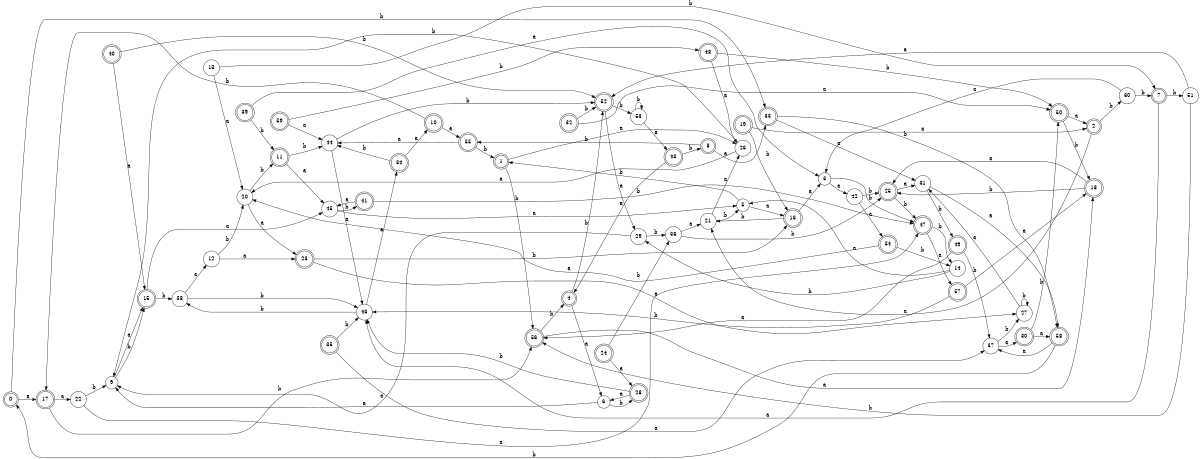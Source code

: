 digraph n49_5 {
__start0 [label="" shape="none"];

rankdir=LR;
size="8,5";

s0 [style="rounded,filled", color="black", fillcolor="white" shape="doublecircle", label="0"];
s1 [style="rounded,filled", color="black", fillcolor="white" shape="doublecircle", label="1"];
s2 [style="rounded,filled", color="black", fillcolor="white" shape="doublecircle", label="2"];
s3 [style="filled", color="black", fillcolor="white" shape="circle", label="3"];
s4 [style="rounded,filled", color="black", fillcolor="white" shape="doublecircle", label="4"];
s5 [style="filled", color="black", fillcolor="white" shape="circle", label="5"];
s6 [style="filled", color="black", fillcolor="white" shape="circle", label="6"];
s7 [style="rounded,filled", color="black", fillcolor="white" shape="doublecircle", label="7"];
s8 [style="rounded,filled", color="black", fillcolor="white" shape="doublecircle", label="8"];
s9 [style="filled", color="black", fillcolor="white" shape="circle", label="9"];
s10 [style="rounded,filled", color="black", fillcolor="white" shape="doublecircle", label="10"];
s11 [style="rounded,filled", color="black", fillcolor="white" shape="doublecircle", label="11"];
s12 [style="filled", color="black", fillcolor="white" shape="circle", label="12"];
s13 [style="filled", color="black", fillcolor="white" shape="circle", label="13"];
s14 [style="filled", color="black", fillcolor="white" shape="circle", label="14"];
s15 [style="rounded,filled", color="black", fillcolor="white" shape="doublecircle", label="15"];
s16 [style="rounded,filled", color="black", fillcolor="white" shape="doublecircle", label="16"];
s17 [style="rounded,filled", color="black", fillcolor="white" shape="doublecircle", label="17"];
s18 [style="rounded,filled", color="black", fillcolor="white" shape="doublecircle", label="18"];
s19 [style="rounded,filled", color="black", fillcolor="white" shape="doublecircle", label="19"];
s20 [style="filled", color="black", fillcolor="white" shape="circle", label="20"];
s21 [style="filled", color="black", fillcolor="white" shape="circle", label="21"];
s22 [style="filled", color="black", fillcolor="white" shape="circle", label="22"];
s23 [style="rounded,filled", color="black", fillcolor="white" shape="doublecircle", label="23"];
s24 [style="rounded,filled", color="black", fillcolor="white" shape="doublecircle", label="24"];
s25 [style="rounded,filled", color="black", fillcolor="white" shape="doublecircle", label="25"];
s26 [style="filled", color="black", fillcolor="white" shape="circle", label="26"];
s27 [style="filled", color="black", fillcolor="white" shape="circle", label="27"];
s28 [style="rounded,filled", color="black", fillcolor="white" shape="doublecircle", label="28"];
s29 [style="filled", color="black", fillcolor="white" shape="circle", label="29"];
s30 [style="rounded,filled", color="black", fillcolor="white" shape="doublecircle", label="30"];
s31 [style="filled", color="black", fillcolor="white" shape="circle", label="31"];
s32 [style="rounded,filled", color="black", fillcolor="white" shape="doublecircle", label="32"];
s33 [style="rounded,filled", color="black", fillcolor="white" shape="doublecircle", label="33"];
s34 [style="rounded,filled", color="black", fillcolor="white" shape="doublecircle", label="34"];
s35 [style="rounded,filled", color="black", fillcolor="white" shape="doublecircle", label="35"];
s36 [style="filled", color="black", fillcolor="white" shape="circle", label="36"];
s37 [style="filled", color="black", fillcolor="white" shape="circle", label="37"];
s38 [style="filled", color="black", fillcolor="white" shape="circle", label="38"];
s39 [style="rounded,filled", color="black", fillcolor="white" shape="doublecircle", label="39"];
s40 [style="rounded,filled", color="black", fillcolor="white" shape="doublecircle", label="40"];
s41 [style="rounded,filled", color="black", fillcolor="white" shape="doublecircle", label="41"];
s42 [style="filled", color="black", fillcolor="white" shape="circle", label="42"];
s43 [style="rounded,filled", color="black", fillcolor="white" shape="doublecircle", label="43"];
s44 [style="filled", color="black", fillcolor="white" shape="circle", label="44"];
s45 [style="filled", color="black", fillcolor="white" shape="circle", label="45"];
s46 [style="filled", color="black", fillcolor="white" shape="circle", label="46"];
s47 [style="rounded,filled", color="black", fillcolor="white" shape="doublecircle", label="47"];
s48 [style="rounded,filled", color="black", fillcolor="white" shape="doublecircle", label="48"];
s49 [style="rounded,filled", color="black", fillcolor="white" shape="doublecircle", label="49"];
s50 [style="rounded,filled", color="black", fillcolor="white" shape="doublecircle", label="50"];
s51 [style="filled", color="black", fillcolor="white" shape="circle", label="51"];
s52 [style="rounded,filled", color="black", fillcolor="white" shape="doublecircle", label="52"];
s53 [style="filled", color="black", fillcolor="white" shape="circle", label="53"];
s54 [style="rounded,filled", color="black", fillcolor="white" shape="doublecircle", label="54"];
s55 [style="rounded,filled", color="black", fillcolor="white" shape="doublecircle", label="55"];
s56 [style="rounded,filled", color="black", fillcolor="white" shape="doublecircle", label="56"];
s57 [style="rounded,filled", color="black", fillcolor="white" shape="doublecircle", label="57"];
s58 [style="rounded,filled", color="black", fillcolor="white" shape="doublecircle", label="58"];
s59 [style="rounded,filled", color="black", fillcolor="white" shape="doublecircle", label="59"];
s60 [style="filled", color="black", fillcolor="white" shape="circle", label="60"];
s0 -> s17 [label="a"];
s0 -> s33 [label="b"];
s1 -> s26 [label="a"];
s1 -> s56 [label="b"];
s2 -> s21 [label="a"];
s2 -> s60 [label="b"];
s3 -> s42 [label="a"];
s3 -> s47 [label="b"];
s4 -> s6 [label="a"];
s4 -> s52 [label="b"];
s5 -> s16 [label="a"];
s5 -> s1 [label="b"];
s6 -> s9 [label="a"];
s6 -> s28 [label="b"];
s7 -> s46 [label="a"];
s7 -> s51 [label="b"];
s8 -> s33 [label="a"];
s8 -> s55 [label="b"];
s9 -> s15 [label="a"];
s9 -> s15 [label="b"];
s10 -> s55 [label="a"];
s10 -> s17 [label="b"];
s11 -> s45 [label="a"];
s11 -> s44 [label="b"];
s12 -> s23 [label="a"];
s12 -> s20 [label="b"];
s13 -> s20 [label="a"];
s13 -> s7 [label="b"];
s14 -> s5 [label="a"];
s14 -> s29 [label="b"];
s15 -> s45 [label="a"];
s15 -> s38 [label="b"];
s16 -> s3 [label="a"];
s16 -> s21 [label="b"];
s17 -> s22 [label="a"];
s17 -> s56 [label="b"];
s18 -> s25 [label="a"];
s18 -> s25 [label="b"];
s19 -> s2 [label="a"];
s19 -> s16 [label="b"];
s20 -> s23 [label="a"];
s20 -> s11 [label="b"];
s21 -> s26 [label="a"];
s21 -> s5 [label="b"];
s22 -> s47 [label="a"];
s22 -> s9 [label="b"];
s23 -> s27 [label="a"];
s23 -> s16 [label="b"];
s24 -> s28 [label="a"];
s24 -> s36 [label="b"];
s25 -> s31 [label="a"];
s25 -> s47 [label="b"];
s26 -> s20 [label="a"];
s26 -> s9 [label="b"];
s27 -> s31 [label="a"];
s27 -> s27 [label="b"];
s28 -> s6 [label="a"];
s28 -> s46 [label="b"];
s29 -> s9 [label="a"];
s29 -> s36 [label="b"];
s30 -> s58 [label="a"];
s30 -> s50 [label="b"];
s31 -> s58 [label="a"];
s31 -> s49 [label="b"];
s32 -> s50 [label="a"];
s32 -> s52 [label="b"];
s33 -> s31 [label="a"];
s33 -> s58 [label="b"];
s34 -> s10 [label="a"];
s34 -> s44 [label="b"];
s35 -> s37 [label="a"];
s35 -> s46 [label="b"];
s36 -> s21 [label="a"];
s36 -> s25 [label="b"];
s37 -> s30 [label="a"];
s37 -> s27 [label="b"];
s38 -> s12 [label="a"];
s38 -> s46 [label="b"];
s39 -> s3 [label="a"];
s39 -> s11 [label="b"];
s40 -> s15 [label="a"];
s40 -> s52 [label="b"];
s41 -> s45 [label="a"];
s41 -> s47 [label="b"];
s42 -> s54 [label="a"];
s42 -> s25 [label="b"];
s43 -> s4 [label="a"];
s43 -> s8 [label="b"];
s44 -> s46 [label="a"];
s44 -> s52 [label="b"];
s45 -> s5 [label="a"];
s45 -> s41 [label="b"];
s46 -> s34 [label="a"];
s46 -> s38 [label="b"];
s47 -> s57 [label="a"];
s47 -> s14 [label="b"];
s48 -> s26 [label="a"];
s48 -> s50 [label="b"];
s49 -> s56 [label="a"];
s49 -> s37 [label="b"];
s50 -> s2 [label="a"];
s50 -> s18 [label="b"];
s51 -> s52 [label="a"];
s51 -> s56 [label="b"];
s52 -> s29 [label="a"];
s52 -> s53 [label="b"];
s53 -> s43 [label="a"];
s53 -> s53 [label="b"];
s54 -> s20 [label="a"];
s54 -> s14 [label="b"];
s55 -> s44 [label="a"];
s55 -> s1 [label="b"];
s56 -> s18 [label="a"];
s56 -> s4 [label="b"];
s57 -> s18 [label="a"];
s57 -> s46 [label="b"];
s58 -> s37 [label="a"];
s58 -> s0 [label="b"];
s59 -> s44 [label="a"];
s59 -> s48 [label="b"];
s60 -> s3 [label="a"];
s60 -> s7 [label="b"];

}